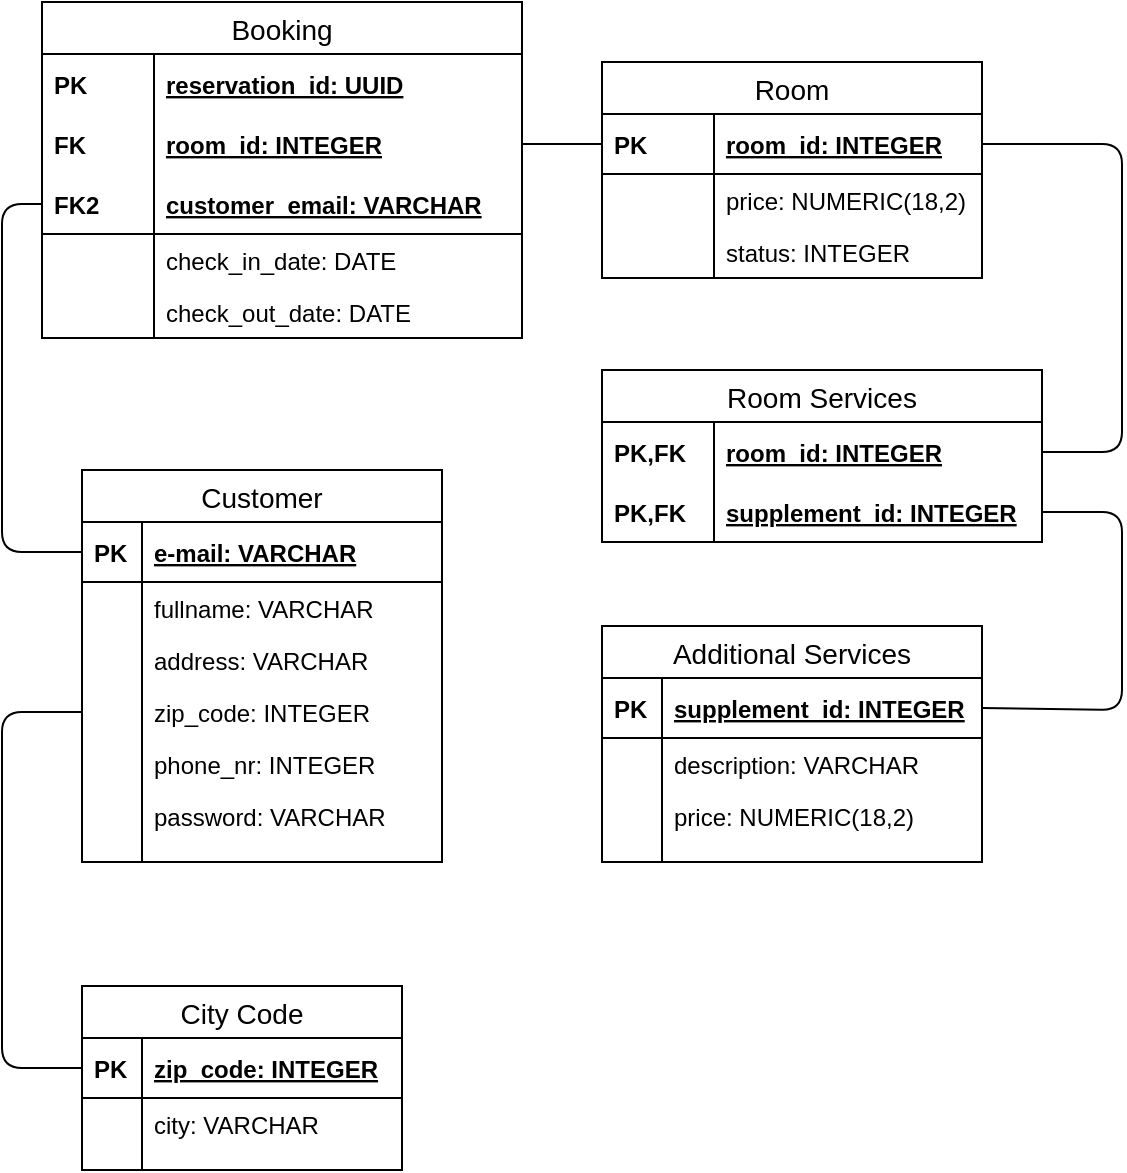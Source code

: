 <mxfile version="13.1.5" type="device"><diagram id="ccUuxILNlvS96HXpuqNf" name="Page-1"><mxGraphModel dx="1268" dy="450" grid="1" gridSize="10" guides="1" tooltips="1" connect="1" arrows="1" fold="1" page="0" pageScale="1" pageWidth="827" pageHeight="1169" math="0" shadow="0"><root><mxCell id="0"/><mxCell id="1" parent="0"/><mxCell id="6cjqtw1lTt28Le6TMdD7-62" value="Room" style="swimlane;fontStyle=0;childLayout=stackLayout;horizontal=1;startSize=26;horizontalStack=0;resizeParent=1;resizeParentMax=0;resizeLast=0;collapsible=1;marginBottom=0;align=center;fontSize=14;" parent="1" vertex="1"><mxGeometry x="280" y="196" width="190" height="108" as="geometry"/></mxCell><mxCell id="6cjqtw1lTt28Le6TMdD7-63" value="room_id: INTEGER" style="shape=partialRectangle;top=0;left=0;right=0;bottom=1;align=left;verticalAlign=middle;fillColor=none;spacingLeft=60;spacingRight=4;overflow=hidden;rotatable=0;points=[[0,0.5],[1,0.5]];portConstraint=eastwest;dropTarget=0;fontStyle=5;fontSize=12;" parent="6cjqtw1lTt28Le6TMdD7-62" vertex="1"><mxGeometry y="26" width="190" height="30" as="geometry"/></mxCell><mxCell id="6cjqtw1lTt28Le6TMdD7-64" value="PK" style="shape=partialRectangle;fontStyle=1;top=0;left=0;bottom=0;fillColor=none;align=left;verticalAlign=middle;spacingLeft=4;spacingRight=4;overflow=hidden;rotatable=0;points=[];portConstraint=eastwest;part=1;fontSize=12;" parent="6cjqtw1lTt28Le6TMdD7-63" vertex="1" connectable="0"><mxGeometry width="56" height="30" as="geometry"/></mxCell><mxCell id="6cjqtw1lTt28Le6TMdD7-65" value="price: NUMERIC(18,2)" style="shape=partialRectangle;top=0;left=0;right=0;bottom=0;align=left;verticalAlign=top;fillColor=none;spacingLeft=60;spacingRight=4;overflow=hidden;rotatable=0;points=[[0,0.5],[1,0.5]];portConstraint=eastwest;dropTarget=0;fontSize=12;" parent="6cjqtw1lTt28Le6TMdD7-62" vertex="1"><mxGeometry y="56" width="190" height="26" as="geometry"/></mxCell><mxCell id="6cjqtw1lTt28Le6TMdD7-66" value="" style="shape=partialRectangle;top=0;left=0;bottom=0;fillColor=none;align=left;verticalAlign=top;spacingLeft=4;spacingRight=4;overflow=hidden;rotatable=0;points=[];portConstraint=eastwest;part=1;fontSize=12;" parent="6cjqtw1lTt28Le6TMdD7-65" vertex="1" connectable="0"><mxGeometry width="56" height="26" as="geometry"/></mxCell><mxCell id="O8aWdNTug8gGkwvUeRMk-8" value="status: INTEGER" style="shape=partialRectangle;top=0;left=0;right=0;bottom=0;align=left;verticalAlign=top;fillColor=none;spacingLeft=60;spacingRight=4;overflow=hidden;rotatable=0;points=[[0,0.5],[1,0.5]];portConstraint=eastwest;dropTarget=0;fontSize=12;" parent="6cjqtw1lTt28Le6TMdD7-62" vertex="1"><mxGeometry y="82" width="190" height="26" as="geometry"/></mxCell><mxCell id="O8aWdNTug8gGkwvUeRMk-9" value="" style="shape=partialRectangle;top=0;left=0;bottom=0;fillColor=none;align=left;verticalAlign=top;spacingLeft=4;spacingRight=4;overflow=hidden;rotatable=0;points=[];portConstraint=eastwest;part=1;fontSize=12;" parent="O8aWdNTug8gGkwvUeRMk-8" vertex="1" connectable="0"><mxGeometry width="56" height="26" as="geometry"/></mxCell><mxCell id="6cjqtw1lTt28Le6TMdD7-60" value="" style="endArrow=none;html=1;exitX=0;exitY=0.5;exitDx=0;exitDy=0;entryX=0;entryY=0.5;entryDx=0;entryDy=0;" parent="1" source="6cjqtw1lTt28Le6TMdD7-22" target="6cjqtw1lTt28Le6TMdD7-35" edge="1"><mxGeometry width="50" height="50" relative="1" as="geometry"><mxPoint x="-120" y="660" as="sourcePoint"/><mxPoint x="-70" y="610" as="targetPoint"/><Array as="points"><mxPoint x="-20" y="699"/><mxPoint x="-20" y="521"/></Array></mxGeometry></mxCell><mxCell id="6cjqtw1lTt28Le6TMdD7-61" value="" style="endArrow=none;html=1;exitX=0;exitY=0.5;exitDx=0;exitDy=0;entryX=0;entryY=0.5;entryDx=0;entryDy=0;" parent="1" source="6cjqtw1lTt28Le6TMdD7-29" target="6cjqtw1lTt28Le6TMdD7-50" edge="1"><mxGeometry width="50" height="50" relative="1" as="geometry"><mxPoint x="-70" y="380" as="sourcePoint"/><mxPoint x="-20" y="330" as="targetPoint"/><Array as="points"><mxPoint x="-20" y="441"/><mxPoint x="-20" y="267"/></Array></mxGeometry></mxCell><mxCell id="6cjqtw1lTt28Le6TMdD7-45" value="Booking" style="swimlane;fontStyle=0;childLayout=stackLayout;horizontal=1;startSize=26;horizontalStack=0;resizeParent=1;resizeParentMax=0;resizeLast=0;collapsible=1;marginBottom=0;align=center;fontSize=14;" parent="1" vertex="1"><mxGeometry y="166" width="240" height="168" as="geometry"/></mxCell><mxCell id="6cjqtw1lTt28Le6TMdD7-46" value="reservation_id: UUID" style="shape=partialRectangle;top=0;left=0;right=0;bottom=0;align=left;verticalAlign=middle;fillColor=none;spacingLeft=60;spacingRight=4;overflow=hidden;rotatable=0;points=[[0,0.5],[1,0.5]];portConstraint=eastwest;dropTarget=0;fontStyle=5;fontSize=12;" parent="6cjqtw1lTt28Le6TMdD7-45" vertex="1"><mxGeometry y="26" width="240" height="30" as="geometry"/></mxCell><mxCell id="6cjqtw1lTt28Le6TMdD7-47" value="PK" style="shape=partialRectangle;fontStyle=1;top=0;left=0;bottom=0;fillColor=none;align=left;verticalAlign=middle;spacingLeft=4;spacingRight=4;overflow=hidden;rotatable=0;points=[];portConstraint=eastwest;part=1;fontSize=12;" parent="6cjqtw1lTt28Le6TMdD7-46" vertex="1" connectable="0"><mxGeometry width="56" height="30" as="geometry"/></mxCell><mxCell id="6cjqtw1lTt28Le6TMdD7-48" value="room_id: INTEGER" style="shape=partialRectangle;top=0;left=0;right=0;bottom=0;align=left;verticalAlign=middle;fillColor=none;spacingLeft=60;spacingRight=4;overflow=hidden;rotatable=0;points=[[0,0.5],[1,0.5]];portConstraint=eastwest;dropTarget=0;fontStyle=5;fontSize=12;" parent="6cjqtw1lTt28Le6TMdD7-45" vertex="1"><mxGeometry y="56" width="240" height="30" as="geometry"/></mxCell><mxCell id="6cjqtw1lTt28Le6TMdD7-49" value="FK" style="shape=partialRectangle;fontStyle=1;top=0;left=0;bottom=0;fillColor=none;align=left;verticalAlign=middle;spacingLeft=4;spacingRight=4;overflow=hidden;rotatable=0;points=[];portConstraint=eastwest;part=1;fontSize=12;" parent="6cjqtw1lTt28Le6TMdD7-48" vertex="1" connectable="0"><mxGeometry width="56" height="30" as="geometry"/></mxCell><mxCell id="6cjqtw1lTt28Le6TMdD7-50" value="customer_email: VARCHAR" style="shape=partialRectangle;top=0;left=0;right=0;bottom=1;align=left;verticalAlign=middle;fillColor=none;spacingLeft=60;spacingRight=4;overflow=hidden;rotatable=0;points=[[0,0.5],[1,0.5]];portConstraint=eastwest;dropTarget=0;fontStyle=5;fontSize=12;" parent="6cjqtw1lTt28Le6TMdD7-45" vertex="1"><mxGeometry y="86" width="240" height="30" as="geometry"/></mxCell><mxCell id="6cjqtw1lTt28Le6TMdD7-51" value="FK2" style="shape=partialRectangle;fontStyle=1;top=0;left=0;bottom=0;fillColor=none;align=left;verticalAlign=middle;spacingLeft=4;spacingRight=4;overflow=hidden;rotatable=0;points=[];portConstraint=eastwest;part=1;fontSize=12;" parent="6cjqtw1lTt28Le6TMdD7-50" vertex="1" connectable="0"><mxGeometry width="56" height="30" as="geometry"/></mxCell><mxCell id="6cjqtw1lTt28Le6TMdD7-54" value="check_in_date: DATE" style="shape=partialRectangle;top=0;left=0;right=0;bottom=0;align=left;verticalAlign=top;fillColor=none;spacingLeft=60;spacingRight=4;overflow=hidden;rotatable=0;points=[[0,0.5],[1,0.5]];portConstraint=eastwest;dropTarget=0;fontSize=12;" parent="6cjqtw1lTt28Le6TMdD7-45" vertex="1"><mxGeometry y="116" width="240" height="26" as="geometry"/></mxCell><mxCell id="6cjqtw1lTt28Le6TMdD7-55" value="" style="shape=partialRectangle;top=0;left=0;bottom=0;fillColor=none;align=left;verticalAlign=top;spacingLeft=4;spacingRight=4;overflow=hidden;rotatable=0;points=[];portConstraint=eastwest;part=1;fontSize=12;" parent="6cjqtw1lTt28Le6TMdD7-54" vertex="1" connectable="0"><mxGeometry width="56" height="26" as="geometry"/></mxCell><mxCell id="6cjqtw1lTt28Le6TMdD7-56" value="check_out_date: DATE" style="shape=partialRectangle;top=0;left=0;right=0;bottom=0;align=left;verticalAlign=top;fillColor=none;spacingLeft=60;spacingRight=4;overflow=hidden;rotatable=0;points=[[0,0.5],[1,0.5]];portConstraint=eastwest;dropTarget=0;fontSize=12;" parent="6cjqtw1lTt28Le6TMdD7-45" vertex="1"><mxGeometry y="142" width="240" height="26" as="geometry"/></mxCell><mxCell id="6cjqtw1lTt28Le6TMdD7-57" value="" style="shape=partialRectangle;top=0;left=0;bottom=0;fillColor=none;align=left;verticalAlign=top;spacingLeft=4;spacingRight=4;overflow=hidden;rotatable=0;points=[];portConstraint=eastwest;part=1;fontSize=12;" parent="6cjqtw1lTt28Le6TMdD7-56" vertex="1" connectable="0"><mxGeometry width="56" height="26" as="geometry"/></mxCell><mxCell id="6cjqtw1lTt28Le6TMdD7-86" value="" style="endArrow=none;html=1;exitX=1;exitY=0.5;exitDx=0;exitDy=0;entryX=0;entryY=0.5;entryDx=0;entryDy=0;" parent="1" source="6cjqtw1lTt28Le6TMdD7-48" target="6cjqtw1lTt28Le6TMdD7-63" edge="1"><mxGeometry width="50" height="50" relative="1" as="geometry"><mxPoint x="240" y="210" as="sourcePoint"/><mxPoint x="290" y="160" as="targetPoint"/></mxGeometry></mxCell><mxCell id="6cjqtw1lTt28Le6TMdD7-28" value="Customer" style="swimlane;fontStyle=0;childLayout=stackLayout;horizontal=1;startSize=26;horizontalStack=0;resizeParent=1;resizeParentMax=0;resizeLast=0;collapsible=1;marginBottom=0;align=center;fontSize=14;" parent="1" vertex="1"><mxGeometry x="20" y="400" width="180" height="196" as="geometry"><mxRectangle x="130" y="500" width="90" height="26" as="alternateBounds"/></mxGeometry></mxCell><mxCell id="6cjqtw1lTt28Le6TMdD7-29" value="e-mail: VARCHAR" style="shape=partialRectangle;top=0;left=0;right=0;bottom=1;align=left;verticalAlign=middle;fillColor=none;spacingLeft=34;spacingRight=4;overflow=hidden;rotatable=0;points=[[0,0.5],[1,0.5]];portConstraint=eastwest;dropTarget=0;fontStyle=5;fontSize=12;" parent="6cjqtw1lTt28Le6TMdD7-28" vertex="1"><mxGeometry y="26" width="180" height="30" as="geometry"/></mxCell><mxCell id="6cjqtw1lTt28Le6TMdD7-30" value="PK" style="shape=partialRectangle;top=0;left=0;bottom=0;fillColor=none;align=left;verticalAlign=middle;spacingLeft=4;spacingRight=4;overflow=hidden;rotatable=0;points=[];portConstraint=eastwest;part=1;fontSize=12;fontStyle=1" parent="6cjqtw1lTt28Le6TMdD7-29" vertex="1" connectable="0"><mxGeometry width="30" height="30" as="geometry"/></mxCell><mxCell id="6cjqtw1lTt28Le6TMdD7-31" value="fullname: VARCHAR" style="shape=partialRectangle;top=0;left=0;right=0;bottom=0;align=left;verticalAlign=top;fillColor=none;spacingLeft=34;spacingRight=4;overflow=hidden;rotatable=0;points=[[0,0.5],[1,0.5]];portConstraint=eastwest;dropTarget=0;fontSize=12;" parent="6cjqtw1lTt28Le6TMdD7-28" vertex="1"><mxGeometry y="56" width="180" height="26" as="geometry"/></mxCell><mxCell id="6cjqtw1lTt28Le6TMdD7-32" value="" style="shape=partialRectangle;top=0;left=0;bottom=0;fillColor=none;align=left;verticalAlign=top;spacingLeft=4;spacingRight=4;overflow=hidden;rotatable=0;points=[];portConstraint=eastwest;part=1;fontSize=12;" parent="6cjqtw1lTt28Le6TMdD7-31" vertex="1" connectable="0"><mxGeometry width="30" height="26" as="geometry"/></mxCell><mxCell id="6cjqtw1lTt28Le6TMdD7-33" value="address: VARCHAR" style="shape=partialRectangle;top=0;left=0;right=0;bottom=0;align=left;verticalAlign=top;fillColor=none;spacingLeft=34;spacingRight=4;overflow=hidden;rotatable=0;points=[[0,0.5],[1,0.5]];portConstraint=eastwest;dropTarget=0;fontSize=12;" parent="6cjqtw1lTt28Le6TMdD7-28" vertex="1"><mxGeometry y="82" width="180" height="26" as="geometry"/></mxCell><mxCell id="6cjqtw1lTt28Le6TMdD7-34" value="" style="shape=partialRectangle;top=0;left=0;bottom=0;fillColor=none;align=left;verticalAlign=top;spacingLeft=4;spacingRight=4;overflow=hidden;rotatable=0;points=[];portConstraint=eastwest;part=1;fontSize=12;" parent="6cjqtw1lTt28Le6TMdD7-33" vertex="1" connectable="0"><mxGeometry width="30" height="26" as="geometry"/></mxCell><mxCell id="6cjqtw1lTt28Le6TMdD7-35" value="zip_code: INTEGER" style="shape=partialRectangle;top=0;left=0;right=0;bottom=0;align=left;verticalAlign=top;fillColor=none;spacingLeft=34;spacingRight=4;overflow=hidden;rotatable=0;points=[[0,0.5],[1,0.5]];portConstraint=eastwest;dropTarget=0;fontSize=12;" parent="6cjqtw1lTt28Le6TMdD7-28" vertex="1"><mxGeometry y="108" width="180" height="26" as="geometry"/></mxCell><mxCell id="6cjqtw1lTt28Le6TMdD7-36" value="" style="shape=partialRectangle;top=0;left=0;bottom=0;fillColor=none;align=left;verticalAlign=top;spacingLeft=4;spacingRight=4;overflow=hidden;rotatable=0;points=[];portConstraint=eastwest;part=1;fontSize=12;" parent="6cjqtw1lTt28Le6TMdD7-35" vertex="1" connectable="0"><mxGeometry width="30" height="26" as="geometry"/></mxCell><mxCell id="6cjqtw1lTt28Le6TMdD7-37" value="phone_nr: INTEGER" style="shape=partialRectangle;top=0;left=0;right=0;bottom=0;align=left;verticalAlign=top;fillColor=none;spacingLeft=34;spacingRight=4;overflow=hidden;rotatable=0;points=[[0,0.5],[1,0.5]];portConstraint=eastwest;dropTarget=0;fontSize=12;" parent="6cjqtw1lTt28Le6TMdD7-28" vertex="1"><mxGeometry y="134" width="180" height="26" as="geometry"/></mxCell><mxCell id="6cjqtw1lTt28Le6TMdD7-38" value="" style="shape=partialRectangle;top=0;left=0;bottom=0;fillColor=none;align=left;verticalAlign=top;spacingLeft=4;spacingRight=4;overflow=hidden;rotatable=0;points=[];portConstraint=eastwest;part=1;fontSize=12;" parent="6cjqtw1lTt28Le6TMdD7-37" vertex="1" connectable="0"><mxGeometry width="30" height="26" as="geometry"/></mxCell><mxCell id="6cjqtw1lTt28Le6TMdD7-41" value="password: VARCHAR" style="shape=partialRectangle;top=0;left=0;right=0;bottom=0;align=left;verticalAlign=top;fillColor=none;spacingLeft=34;spacingRight=4;overflow=hidden;rotatable=0;points=[[0,0.5],[1,0.5]];portConstraint=eastwest;dropTarget=0;fontSize=12;" parent="6cjqtw1lTt28Le6TMdD7-28" vertex="1"><mxGeometry y="160" width="180" height="26" as="geometry"/></mxCell><mxCell id="6cjqtw1lTt28Le6TMdD7-42" value="" style="shape=partialRectangle;top=0;left=0;bottom=0;fillColor=none;align=left;verticalAlign=top;spacingLeft=4;spacingRight=4;overflow=hidden;rotatable=0;points=[];portConstraint=eastwest;part=1;fontSize=12;" parent="6cjqtw1lTt28Le6TMdD7-41" vertex="1" connectable="0"><mxGeometry width="30" height="26" as="geometry"/></mxCell><mxCell id="6cjqtw1lTt28Le6TMdD7-43" value="" style="shape=partialRectangle;top=0;left=0;right=0;bottom=0;align=left;verticalAlign=top;fillColor=none;spacingLeft=34;spacingRight=4;overflow=hidden;rotatable=0;points=[[0,0.5],[1,0.5]];portConstraint=eastwest;dropTarget=0;fontSize=12;" parent="6cjqtw1lTt28Le6TMdD7-28" vertex="1"><mxGeometry y="186" width="180" height="10" as="geometry"/></mxCell><mxCell id="6cjqtw1lTt28Le6TMdD7-44" value="" style="shape=partialRectangle;top=0;left=0;bottom=0;fillColor=none;align=left;verticalAlign=top;spacingLeft=4;spacingRight=4;overflow=hidden;rotatable=0;points=[];portConstraint=eastwest;part=1;fontSize=12;" parent="6cjqtw1lTt28Le6TMdD7-43" vertex="1" connectable="0"><mxGeometry width="30" height="10" as="geometry"/></mxCell><mxCell id="6cjqtw1lTt28Le6TMdD7-21" value="City Code" style="swimlane;fontStyle=0;childLayout=stackLayout;horizontal=1;startSize=26;horizontalStack=0;resizeParent=1;resizeParentMax=0;resizeLast=0;collapsible=1;marginBottom=0;align=center;fontSize=14;" parent="1" vertex="1"><mxGeometry x="20" y="658" width="160" height="92" as="geometry"/></mxCell><mxCell id="6cjqtw1lTt28Le6TMdD7-22" value="zip_code: INTEGER" style="shape=partialRectangle;top=0;left=0;right=0;bottom=1;align=left;verticalAlign=middle;fillColor=none;spacingLeft=34;spacingRight=4;overflow=hidden;rotatable=0;points=[[0,0.5],[1,0.5]];portConstraint=eastwest;dropTarget=0;fontStyle=5;fontSize=12;" parent="6cjqtw1lTt28Le6TMdD7-21" vertex="1"><mxGeometry y="26" width="160" height="30" as="geometry"/></mxCell><mxCell id="6cjqtw1lTt28Le6TMdD7-23" value="PK" style="shape=partialRectangle;top=0;left=0;bottom=0;fillColor=none;align=left;verticalAlign=middle;spacingLeft=4;spacingRight=4;overflow=hidden;rotatable=0;points=[];portConstraint=eastwest;part=1;fontSize=12;fontStyle=1" parent="6cjqtw1lTt28Le6TMdD7-22" vertex="1" connectable="0"><mxGeometry width="30" height="30" as="geometry"/></mxCell><mxCell id="6cjqtw1lTt28Le6TMdD7-24" value="city: VARCHAR" style="shape=partialRectangle;top=0;left=0;right=0;bottom=0;align=left;verticalAlign=top;fillColor=none;spacingLeft=34;spacingRight=4;overflow=hidden;rotatable=0;points=[[0,0.5],[1,0.5]];portConstraint=eastwest;dropTarget=0;fontSize=12;" parent="6cjqtw1lTt28Le6TMdD7-21" vertex="1"><mxGeometry y="56" width="160" height="26" as="geometry"/></mxCell><mxCell id="6cjqtw1lTt28Le6TMdD7-25" value="" style="shape=partialRectangle;top=0;left=0;bottom=0;fillColor=none;align=left;verticalAlign=top;spacingLeft=4;spacingRight=4;overflow=hidden;rotatable=0;points=[];portConstraint=eastwest;part=1;fontSize=12;" parent="6cjqtw1lTt28Le6TMdD7-24" vertex="1" connectable="0"><mxGeometry width="30" height="26" as="geometry"/></mxCell><mxCell id="6cjqtw1lTt28Le6TMdD7-26" value="" style="shape=partialRectangle;top=0;left=0;right=0;bottom=0;align=left;verticalAlign=top;fillColor=none;spacingLeft=34;spacingRight=4;overflow=hidden;rotatable=0;points=[[0,0.5],[1,0.5]];portConstraint=eastwest;dropTarget=0;fontSize=12;" parent="6cjqtw1lTt28Le6TMdD7-21" vertex="1"><mxGeometry y="82" width="160" height="10" as="geometry"/></mxCell><mxCell id="6cjqtw1lTt28Le6TMdD7-27" value="" style="shape=partialRectangle;top=0;left=0;bottom=0;fillColor=none;align=left;verticalAlign=top;spacingLeft=4;spacingRight=4;overflow=hidden;rotatable=0;points=[];portConstraint=eastwest;part=1;fontSize=12;" parent="6cjqtw1lTt28Le6TMdD7-26" vertex="1" connectable="0"><mxGeometry width="30" height="10" as="geometry"/></mxCell><mxCell id="O8aWdNTug8gGkwvUeRMk-10" value="" style="endArrow=none;html=1;exitX=1;exitY=0.5;exitDx=0;exitDy=0;entryX=1;entryY=0.5;entryDx=0;entryDy=0;" parent="1" source="O8aWdNTug8gGkwvUeRMk-2" target="6cjqtw1lTt28Le6TMdD7-63" edge="1"><mxGeometry width="50" height="50" relative="1" as="geometry"><mxPoint x="580" y="370" as="sourcePoint"/><mxPoint x="630" y="320" as="targetPoint"/><Array as="points"><mxPoint x="540" y="391"/><mxPoint x="540" y="237"/></Array></mxGeometry></mxCell><mxCell id="O8aWdNTug8gGkwvUeRMk-11" value="" style="endArrow=none;html=1;exitX=1;exitY=0.5;exitDx=0;exitDy=0;entryX=1;entryY=0.5;entryDx=0;entryDy=0;" parent="1" source="O8aWdNTug8gGkwvUeRMk-4" target="6cjqtw1lTt28Le6TMdD7-77" edge="1"><mxGeometry width="50" height="50" relative="1" as="geometry"><mxPoint x="550" y="440" as="sourcePoint"/><mxPoint x="600" y="390" as="targetPoint"/><Array as="points"><mxPoint x="540" y="421"/><mxPoint x="540" y="520"/></Array></mxGeometry></mxCell><mxCell id="O8aWdNTug8gGkwvUeRMk-1" value="Room Services" style="swimlane;fontStyle=0;childLayout=stackLayout;horizontal=1;startSize=26;horizontalStack=0;resizeParent=1;resizeParentMax=0;resizeLast=0;collapsible=1;marginBottom=0;align=center;fontSize=14;" parent="1" vertex="1"><mxGeometry x="280" y="350" width="220" height="86" as="geometry"/></mxCell><mxCell id="O8aWdNTug8gGkwvUeRMk-2" value="room_id: INTEGER" style="shape=partialRectangle;top=0;left=0;right=0;bottom=0;align=left;verticalAlign=middle;fillColor=none;spacingLeft=60;spacingRight=4;overflow=hidden;rotatable=0;points=[[0,0.5],[1,0.5]];portConstraint=eastwest;dropTarget=0;fontStyle=5;fontSize=12;" parent="O8aWdNTug8gGkwvUeRMk-1" vertex="1"><mxGeometry y="26" width="220" height="30" as="geometry"/></mxCell><mxCell id="O8aWdNTug8gGkwvUeRMk-3" value="PK,FK" style="shape=partialRectangle;fontStyle=1;top=0;left=0;bottom=0;fillColor=none;align=left;verticalAlign=middle;spacingLeft=4;spacingRight=4;overflow=hidden;rotatable=0;points=[];portConstraint=eastwest;part=1;fontSize=12;" parent="O8aWdNTug8gGkwvUeRMk-2" vertex="1" connectable="0"><mxGeometry width="56" height="30" as="geometry"/></mxCell><mxCell id="O8aWdNTug8gGkwvUeRMk-4" value="supplement_id: INTEGER" style="shape=partialRectangle;top=0;left=0;right=0;bottom=1;align=left;verticalAlign=middle;fillColor=none;spacingLeft=60;spacingRight=4;overflow=hidden;rotatable=0;points=[[0,0.5],[1,0.5]];portConstraint=eastwest;dropTarget=0;fontStyle=5;fontSize=12;" parent="O8aWdNTug8gGkwvUeRMk-1" vertex="1"><mxGeometry y="56" width="220" height="30" as="geometry"/></mxCell><mxCell id="O8aWdNTug8gGkwvUeRMk-5" value="PK,FK" style="shape=partialRectangle;fontStyle=1;top=0;left=0;bottom=0;fillColor=none;align=left;verticalAlign=middle;spacingLeft=4;spacingRight=4;overflow=hidden;rotatable=0;points=[];portConstraint=eastwest;part=1;fontSize=12;" parent="O8aWdNTug8gGkwvUeRMk-4" vertex="1" connectable="0"><mxGeometry width="56" height="30" as="geometry"/></mxCell><mxCell id="6cjqtw1lTt28Le6TMdD7-76" value="Additional Services" style="swimlane;fontStyle=0;childLayout=stackLayout;horizontal=1;startSize=26;horizontalStack=0;resizeParent=1;resizeParentMax=0;resizeLast=0;collapsible=1;marginBottom=0;align=center;fontSize=14;" parent="1" vertex="1"><mxGeometry x="280" y="478" width="190" height="118" as="geometry"><mxRectangle x="450" y="477" width="150" height="26" as="alternateBounds"/></mxGeometry></mxCell><mxCell id="6cjqtw1lTt28Le6TMdD7-77" value="supplement_id: INTEGER" style="shape=partialRectangle;top=0;left=0;right=0;bottom=1;align=left;verticalAlign=middle;fillColor=none;spacingLeft=34;spacingRight=4;overflow=hidden;rotatable=0;points=[[0,0.5],[1,0.5]];portConstraint=eastwest;dropTarget=0;fontStyle=5;fontSize=12;" parent="6cjqtw1lTt28Le6TMdD7-76" vertex="1"><mxGeometry y="26" width="190" height="30" as="geometry"/></mxCell><mxCell id="6cjqtw1lTt28Le6TMdD7-78" value="PK" style="shape=partialRectangle;top=0;left=0;bottom=0;fillColor=none;align=left;verticalAlign=middle;spacingLeft=4;spacingRight=4;overflow=hidden;rotatable=0;points=[];portConstraint=eastwest;part=1;fontSize=12;fontStyle=1" parent="6cjqtw1lTt28Le6TMdD7-77" vertex="1" connectable="0"><mxGeometry width="30" height="30" as="geometry"/></mxCell><mxCell id="6cjqtw1lTt28Le6TMdD7-79" value="description: VARCHAR" style="shape=partialRectangle;top=0;left=0;right=0;bottom=0;align=left;verticalAlign=top;fillColor=none;spacingLeft=34;spacingRight=4;overflow=hidden;rotatable=0;points=[[0,0.5],[1,0.5]];portConstraint=eastwest;dropTarget=0;fontSize=12;" parent="6cjqtw1lTt28Le6TMdD7-76" vertex="1"><mxGeometry y="56" width="190" height="26" as="geometry"/></mxCell><mxCell id="6cjqtw1lTt28Le6TMdD7-80" value="" style="shape=partialRectangle;top=0;left=0;bottom=0;fillColor=none;align=left;verticalAlign=top;spacingLeft=4;spacingRight=4;overflow=hidden;rotatable=0;points=[];portConstraint=eastwest;part=1;fontSize=12;" parent="6cjqtw1lTt28Le6TMdD7-79" vertex="1" connectable="0"><mxGeometry width="30" height="26" as="geometry"/></mxCell><mxCell id="6cjqtw1lTt28Le6TMdD7-81" value="price: NUMERIC(18,2)" style="shape=partialRectangle;top=0;left=0;right=0;bottom=0;align=left;verticalAlign=top;fillColor=none;spacingLeft=34;spacingRight=4;overflow=hidden;rotatable=0;points=[[0,0.5],[1,0.5]];portConstraint=eastwest;dropTarget=0;fontSize=12;" parent="6cjqtw1lTt28Le6TMdD7-76" vertex="1"><mxGeometry y="82" width="190" height="26" as="geometry"/></mxCell><mxCell id="6cjqtw1lTt28Le6TMdD7-82" value="" style="shape=partialRectangle;top=0;left=0;bottom=0;fillColor=none;align=left;verticalAlign=top;spacingLeft=4;spacingRight=4;overflow=hidden;rotatable=0;points=[];portConstraint=eastwest;part=1;fontSize=12;" parent="6cjqtw1lTt28Le6TMdD7-81" vertex="1" connectable="0"><mxGeometry width="30" height="26" as="geometry"/></mxCell><mxCell id="6cjqtw1lTt28Le6TMdD7-83" value="" style="shape=partialRectangle;top=0;left=0;right=0;bottom=0;align=left;verticalAlign=top;fillColor=none;spacingLeft=34;spacingRight=4;overflow=hidden;rotatable=0;points=[[0,0.5],[1,0.5]];portConstraint=eastwest;dropTarget=0;fontSize=12;" parent="6cjqtw1lTt28Le6TMdD7-76" vertex="1"><mxGeometry y="108" width="190" height="10" as="geometry"/></mxCell><mxCell id="6cjqtw1lTt28Le6TMdD7-84" value="" style="shape=partialRectangle;top=0;left=0;bottom=0;fillColor=none;align=left;verticalAlign=top;spacingLeft=4;spacingRight=4;overflow=hidden;rotatable=0;points=[];portConstraint=eastwest;part=1;fontSize=12;" parent="6cjqtw1lTt28Le6TMdD7-83" vertex="1" connectable="0"><mxGeometry width="30" height="10" as="geometry"/></mxCell></root></mxGraphModel></diagram></mxfile>